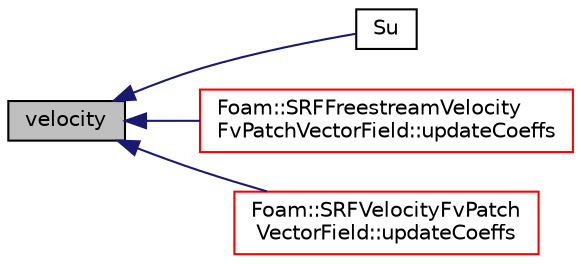 digraph "velocity"
{
  bgcolor="transparent";
  edge [fontname="Helvetica",fontsize="10",labelfontname="Helvetica",labelfontsize="10"];
  node [fontname="Helvetica",fontsize="10",shape=record];
  rankdir="LR";
  Node1 [label="velocity",height=0.2,width=0.4,color="black", fillcolor="grey75", style="filled", fontcolor="black"];
  Node1 -> Node2 [dir="back",color="midnightblue",fontsize="10",style="solid",fontname="Helvetica"];
  Node2 [label="Su",height=0.2,width=0.4,color="black",URL="$a02422.html#a1a7c1288bbbd8b13ed838f195cb8f985",tooltip="Source term component for momentum equation. "];
  Node1 -> Node3 [dir="back",color="midnightblue",fontsize="10",style="solid",fontname="Helvetica"];
  Node3 [label="Foam::SRFFreestreamVelocity\lFvPatchVectorField::updateCoeffs",height=0.2,width=0.4,color="red",URL="$a02421.html#a7e24eafac629d3733181cd942d4c902f",tooltip="Update the coefficients associated with the patch field. "];
  Node1 -> Node4 [dir="back",color="midnightblue",fontsize="10",style="solid",fontname="Helvetica"];
  Node4 [label="Foam::SRFVelocityFvPatch\lVectorField::updateCoeffs",height=0.2,width=0.4,color="red",URL="$a02423.html#a7e24eafac629d3733181cd942d4c902f",tooltip="Update the coefficients associated with the patch field. "];
}
